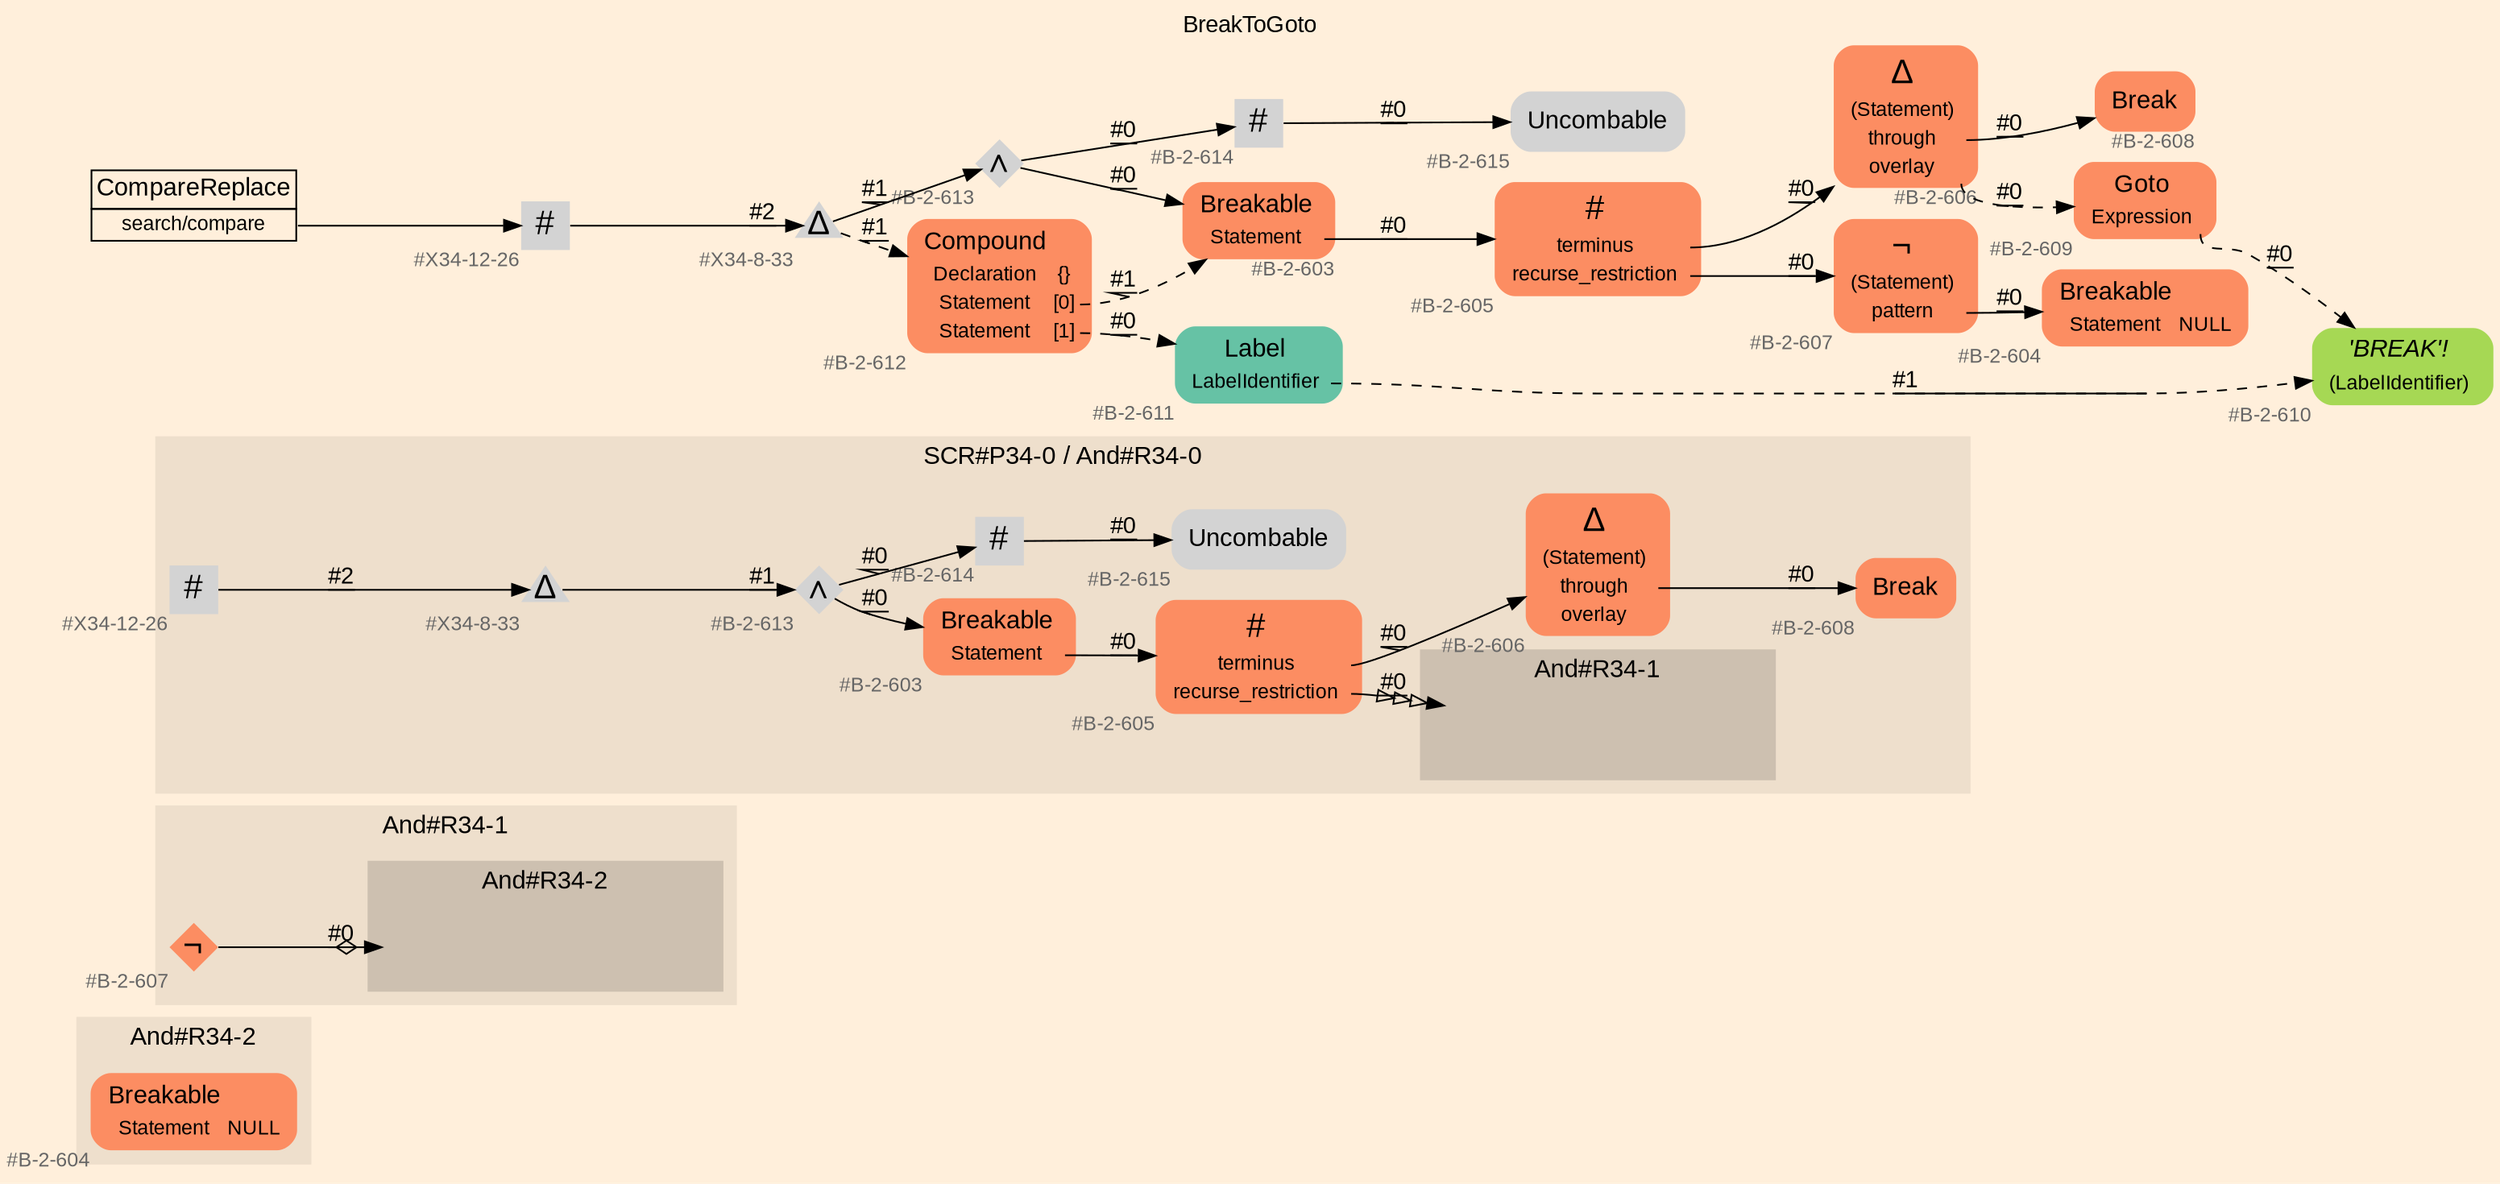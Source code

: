 digraph "BreakToGoto" {
label = "BreakToGoto"
labelloc = t
graph [
    rankdir = "LR"
    ranksep = 0.3
    bgcolor = antiquewhite1
    color = black
    fontcolor = black
    fontname = "Arial"
];
node [
    fontname = "Arial"
];
edge [
    fontname = "Arial"
];

// -------------------- figure And#R34-2 --------------------
// -------- region And#R34-2 ----------
subgraph "clusterAnd#R34-2" {
    label = "And#R34-2"
    style = "filled"
    color = antiquewhite2
    fontsize = "15"
    // -------- block And#R34-2/#B-2-604 ----------
    "And#R34-2/#B-2-604" [
        fillcolor = "/set28/2"
        xlabel = "#B-2-604"
        fontsize = "12"
        fontcolor = grey40
        shape = "plaintext"
        label = <<TABLE BORDER="0" CELLBORDER="0" CELLSPACING="0">
         <TR><TD><FONT COLOR="black" POINT-SIZE="15">Breakable</FONT></TD></TR>
         <TR><TD><FONT COLOR="black" POINT-SIZE="12">Statement</FONT></TD><TD PORT="port0"><FONT COLOR="black" POINT-SIZE="12">NULL</FONT></TD></TR>
        </TABLE>>
        style = "rounded,filled"
    ];
    
}


// -------------------- figure And#R34-1 --------------------
// -------- region And#R34-1 ----------
subgraph "clusterAnd#R34-1" {
    label = "And#R34-1"
    style = "filled"
    color = antiquewhite2
    fontsize = "15"
    // -------- block And#R34-1/#B-2-607 ----------
    "And#R34-1/#B-2-607" [
        fillcolor = "/set28/2"
        xlabel = "#B-2-607"
        fontsize = "12"
        fontcolor = grey40
        shape = "diamond"
        label = <<FONT COLOR="black" POINT-SIZE="20">¬</FONT>>
        style = "filled"
        penwidth = 0.0
        fixedsize = true
        width = 0.4
        height = 0.4
    ];
    
    // -------- region And#R34-1/And#R34-2 ----------
    subgraph "clusterAnd#R34-1/And#R34-2" {
        label = "And#R34-2"
        style = "filled"
        color = antiquewhite3
        fontsize = "15"
        // -------- block And#R34-1/And#R34-2/#B-2-604 ----------
        "And#R34-1/And#R34-2/#B-2-604" [
            fillcolor = "/set28/2"
            xlabel = "#B-2-604"
            fontsize = "12"
            fontcolor = grey40
            shape = "none"
            style = "invisible"
        ];
        
    }
    
}

"And#R34-1/#B-2-607" -> "And#R34-1/And#R34-2/#B-2-604" [
    arrowhead="normalnoneodiamond"
    label = "#0"
    decorate = true
    color = black
    fontcolor = black
];


// -------------------- figure And#R34-0 --------------------
// -------- region And#R34-0 ----------
subgraph "clusterAnd#R34-0" {
    label = "SCR#P34-0 / And#R34-0"
    style = "filled"
    color = antiquewhite2
    fontsize = "15"
    // -------- block And#R34-0/#B-2-603 ----------
    "And#R34-0/#B-2-603" [
        fillcolor = "/set28/2"
        xlabel = "#B-2-603"
        fontsize = "12"
        fontcolor = grey40
        shape = "plaintext"
        label = <<TABLE BORDER="0" CELLBORDER="0" CELLSPACING="0">
         <TR><TD><FONT COLOR="black" POINT-SIZE="15">Breakable</FONT></TD></TR>
         <TR><TD><FONT COLOR="black" POINT-SIZE="12">Statement</FONT></TD><TD PORT="port0"></TD></TR>
        </TABLE>>
        style = "rounded,filled"
    ];
    
    // -------- block And#R34-0/#X34-12-26 ----------
    "And#R34-0/#X34-12-26" [
        xlabel = "#X34-12-26"
        fontsize = "12"
        fontcolor = grey40
        shape = "square"
        label = <<FONT COLOR="black" POINT-SIZE="20">#</FONT>>
        style = "filled"
        penwidth = 0.0
        fixedsize = true
        width = 0.4
        height = 0.4
    ];
    
    // -------- block And#R34-0/#B-2-608 ----------
    "And#R34-0/#B-2-608" [
        fillcolor = "/set28/2"
        xlabel = "#B-2-608"
        fontsize = "12"
        fontcolor = grey40
        shape = "plaintext"
        label = <<TABLE BORDER="0" CELLBORDER="0" CELLSPACING="0">
         <TR><TD><FONT COLOR="black" POINT-SIZE="15">Break</FONT></TD></TR>
        </TABLE>>
        style = "rounded,filled"
    ];
    
    // -------- block And#R34-0/#B-2-615 ----------
    "And#R34-0/#B-2-615" [
        xlabel = "#B-2-615"
        fontsize = "12"
        fontcolor = grey40
        shape = "plaintext"
        label = <<TABLE BORDER="0" CELLBORDER="0" CELLSPACING="0">
         <TR><TD><FONT COLOR="black" POINT-SIZE="15">Uncombable</FONT></TD></TR>
        </TABLE>>
        style = "rounded,filled"
    ];
    
    // -------- block And#R34-0/#X34-8-33 ----------
    "And#R34-0/#X34-8-33" [
        xlabel = "#X34-8-33"
        fontsize = "12"
        fontcolor = grey40
        shape = "triangle"
        label = <<FONT COLOR="black" POINT-SIZE="20">Δ</FONT>>
        style = "filled"
        penwidth = 0.0
        fixedsize = true
        width = 0.4
        height = 0.4
    ];
    
    // -------- block And#R34-0/#B-2-614 ----------
    "And#R34-0/#B-2-614" [
        xlabel = "#B-2-614"
        fontsize = "12"
        fontcolor = grey40
        shape = "square"
        label = <<FONT COLOR="black" POINT-SIZE="20">#</FONT>>
        style = "filled"
        penwidth = 0.0
        fixedsize = true
        width = 0.4
        height = 0.4
    ];
    
    // -------- block And#R34-0/#B-2-613 ----------
    "And#R34-0/#B-2-613" [
        xlabel = "#B-2-613"
        fontsize = "12"
        fontcolor = grey40
        shape = "diamond"
        label = <<FONT COLOR="black" POINT-SIZE="20">∧</FONT>>
        style = "filled"
        penwidth = 0.0
        fixedsize = true
        width = 0.4
        height = 0.4
    ];
    
    // -------- block And#R34-0/#B-2-606 ----------
    "And#R34-0/#B-2-606" [
        fillcolor = "/set28/2"
        xlabel = "#B-2-606"
        fontsize = "12"
        fontcolor = grey40
        shape = "plaintext"
        label = <<TABLE BORDER="0" CELLBORDER="0" CELLSPACING="0">
         <TR><TD><FONT COLOR="black" POINT-SIZE="20">Δ</FONT></TD></TR>
         <TR><TD><FONT COLOR="black" POINT-SIZE="12">(Statement)</FONT></TD><TD PORT="port0"></TD></TR>
         <TR><TD><FONT COLOR="black" POINT-SIZE="12">through</FONT></TD><TD PORT="port1"></TD></TR>
         <TR><TD><FONT COLOR="black" POINT-SIZE="12">overlay</FONT></TD><TD PORT="port2"></TD></TR>
        </TABLE>>
        style = "rounded,filled"
    ];
    
    // -------- block And#R34-0/#B-2-605 ----------
    "And#R34-0/#B-2-605" [
        fillcolor = "/set28/2"
        xlabel = "#B-2-605"
        fontsize = "12"
        fontcolor = grey40
        shape = "plaintext"
        label = <<TABLE BORDER="0" CELLBORDER="0" CELLSPACING="0">
         <TR><TD><FONT COLOR="black" POINT-SIZE="20">#</FONT></TD></TR>
         <TR><TD><FONT COLOR="black" POINT-SIZE="12">terminus</FONT></TD><TD PORT="port0"></TD></TR>
         <TR><TD><FONT COLOR="black" POINT-SIZE="12">recurse_restriction</FONT></TD><TD PORT="port1"></TD></TR>
        </TABLE>>
        style = "rounded,filled"
    ];
    
    // -------- region And#R34-0/And#R34-1 ----------
    subgraph "clusterAnd#R34-0/And#R34-1" {
        label = "And#R34-1"
        style = "filled"
        color = antiquewhite3
        fontsize = "15"
        // -------- block And#R34-0/And#R34-1/#B-2-607 ----------
        "And#R34-0/And#R34-1/#B-2-607" [
            fillcolor = "/set28/2"
            xlabel = "#B-2-607"
            fontsize = "12"
            fontcolor = grey40
            shape = "none"
            style = "invisible"
        ];
        
    }
    
}

"And#R34-0/#B-2-603":port0 -> "And#R34-0/#B-2-605" [
    label = "#0"
    decorate = true
    color = black
    fontcolor = black
];

"And#R34-0/#X34-12-26" -> "And#R34-0/#X34-8-33" [
    label = "#2"
    decorate = true
    color = black
    fontcolor = black
];

"And#R34-0/#X34-8-33" -> "And#R34-0/#B-2-613" [
    label = "#1"
    decorate = true
    color = black
    fontcolor = black
];

"And#R34-0/#B-2-614" -> "And#R34-0/#B-2-615" [
    label = "#0"
    decorate = true
    color = black
    fontcolor = black
];

"And#R34-0/#B-2-613" -> "And#R34-0/#B-2-603" [
    label = "#0"
    decorate = true
    color = black
    fontcolor = black
];

"And#R34-0/#B-2-613" -> "And#R34-0/#B-2-614" [
    label = "#0"
    decorate = true
    color = black
    fontcolor = black
];

"And#R34-0/#B-2-606":port1 -> "And#R34-0/#B-2-608" [
    label = "#0"
    decorate = true
    color = black
    fontcolor = black
];

"And#R34-0/#B-2-605":port0 -> "And#R34-0/#B-2-606" [
    label = "#0"
    decorate = true
    color = black
    fontcolor = black
];

"And#R34-0/#B-2-605":port1 -> "And#R34-0/And#R34-1/#B-2-607" [
    arrowhead="normalonormalonormalonormal"
    label = "#0"
    decorate = true
    color = black
    fontcolor = black
];


// -------------------- transformation figure --------------------
// -------- block CR#X34-10-34 ----------
"CR#X34-10-34" [
    fillcolor = antiquewhite1
    fontsize = "12"
    fontcolor = grey40
    shape = "plaintext"
    label = <<TABLE BORDER="0" CELLBORDER="1" CELLSPACING="0">
     <TR><TD><FONT COLOR="black" POINT-SIZE="15">CompareReplace</FONT></TD></TR>
     <TR><TD PORT="port0"><FONT COLOR="black" POINT-SIZE="12">search/compare</FONT></TD></TR>
    </TABLE>>
    style = "filled"
    color = black
];

// -------- block #X34-12-26 ----------
"#X34-12-26" [
    xlabel = "#X34-12-26"
    fontsize = "12"
    fontcolor = grey40
    shape = "square"
    label = <<FONT COLOR="black" POINT-SIZE="20">#</FONT>>
    style = "filled"
    penwidth = 0.0
    fixedsize = true
    width = 0.4
    height = 0.4
];

// -------- block #X34-8-33 ----------
"#X34-8-33" [
    xlabel = "#X34-8-33"
    fontsize = "12"
    fontcolor = grey40
    shape = "triangle"
    label = <<FONT COLOR="black" POINT-SIZE="20">Δ</FONT>>
    style = "filled"
    penwidth = 0.0
    fixedsize = true
    width = 0.4
    height = 0.4
];

// -------- block #B-2-613 ----------
"#B-2-613" [
    xlabel = "#B-2-613"
    fontsize = "12"
    fontcolor = grey40
    shape = "diamond"
    label = <<FONT COLOR="black" POINT-SIZE="20">∧</FONT>>
    style = "filled"
    penwidth = 0.0
    fixedsize = true
    width = 0.4
    height = 0.4
];

// -------- block #B-2-603 ----------
"#B-2-603" [
    fillcolor = "/set28/2"
    xlabel = "#B-2-603"
    fontsize = "12"
    fontcolor = grey40
    shape = "plaintext"
    label = <<TABLE BORDER="0" CELLBORDER="0" CELLSPACING="0">
     <TR><TD><FONT COLOR="black" POINT-SIZE="15">Breakable</FONT></TD></TR>
     <TR><TD><FONT COLOR="black" POINT-SIZE="12">Statement</FONT></TD><TD PORT="port0"></TD></TR>
    </TABLE>>
    style = "rounded,filled"
];

// -------- block #B-2-605 ----------
"#B-2-605" [
    fillcolor = "/set28/2"
    xlabel = "#B-2-605"
    fontsize = "12"
    fontcolor = grey40
    shape = "plaintext"
    label = <<TABLE BORDER="0" CELLBORDER="0" CELLSPACING="0">
     <TR><TD><FONT COLOR="black" POINT-SIZE="20">#</FONT></TD></TR>
     <TR><TD><FONT COLOR="black" POINT-SIZE="12">terminus</FONT></TD><TD PORT="port0"></TD></TR>
     <TR><TD><FONT COLOR="black" POINT-SIZE="12">recurse_restriction</FONT></TD><TD PORT="port1"></TD></TR>
    </TABLE>>
    style = "rounded,filled"
];

// -------- block #B-2-606 ----------
"#B-2-606" [
    fillcolor = "/set28/2"
    xlabel = "#B-2-606"
    fontsize = "12"
    fontcolor = grey40
    shape = "plaintext"
    label = <<TABLE BORDER="0" CELLBORDER="0" CELLSPACING="0">
     <TR><TD><FONT COLOR="black" POINT-SIZE="20">Δ</FONT></TD></TR>
     <TR><TD><FONT COLOR="black" POINT-SIZE="12">(Statement)</FONT></TD><TD PORT="port0"></TD></TR>
     <TR><TD><FONT COLOR="black" POINT-SIZE="12">through</FONT></TD><TD PORT="port1"></TD></TR>
     <TR><TD><FONT COLOR="black" POINT-SIZE="12">overlay</FONT></TD><TD PORT="port2"></TD></TR>
    </TABLE>>
    style = "rounded,filled"
];

// -------- block #B-2-608 ----------
"#B-2-608" [
    fillcolor = "/set28/2"
    xlabel = "#B-2-608"
    fontsize = "12"
    fontcolor = grey40
    shape = "plaintext"
    label = <<TABLE BORDER="0" CELLBORDER="0" CELLSPACING="0">
     <TR><TD><FONT COLOR="black" POINT-SIZE="15">Break</FONT></TD></TR>
    </TABLE>>
    style = "rounded,filled"
];

// -------- block #B-2-609 ----------
"#B-2-609" [
    fillcolor = "/set28/2"
    xlabel = "#B-2-609"
    fontsize = "12"
    fontcolor = grey40
    shape = "plaintext"
    label = <<TABLE BORDER="0" CELLBORDER="0" CELLSPACING="0">
     <TR><TD><FONT COLOR="black" POINT-SIZE="15">Goto</FONT></TD></TR>
     <TR><TD><FONT COLOR="black" POINT-SIZE="12">Expression</FONT></TD><TD PORT="port0"></TD></TR>
    </TABLE>>
    style = "rounded,filled"
];

// -------- block #B-2-610 ----------
"#B-2-610" [
    fillcolor = "/set28/5"
    xlabel = "#B-2-610"
    fontsize = "12"
    fontcolor = grey40
    shape = "plaintext"
    label = <<TABLE BORDER="0" CELLBORDER="0" CELLSPACING="0">
     <TR><TD><FONT COLOR="black" POINT-SIZE="15"><I>'BREAK'!</I></FONT></TD></TR>
     <TR><TD><FONT COLOR="black" POINT-SIZE="12">(LabelIdentifier)</FONT></TD><TD PORT="port0"></TD></TR>
    </TABLE>>
    style = "rounded,filled"
];

// -------- block #B-2-607 ----------
"#B-2-607" [
    fillcolor = "/set28/2"
    xlabel = "#B-2-607"
    fontsize = "12"
    fontcolor = grey40
    shape = "plaintext"
    label = <<TABLE BORDER="0" CELLBORDER="0" CELLSPACING="0">
     <TR><TD><FONT COLOR="black" POINT-SIZE="20">¬</FONT></TD></TR>
     <TR><TD><FONT COLOR="black" POINT-SIZE="12">(Statement)</FONT></TD><TD PORT="port0"></TD></TR>
     <TR><TD><FONT COLOR="black" POINT-SIZE="12">pattern</FONT></TD><TD PORT="port1"></TD></TR>
    </TABLE>>
    style = "rounded,filled"
];

// -------- block #B-2-604 ----------
"#B-2-604" [
    fillcolor = "/set28/2"
    xlabel = "#B-2-604"
    fontsize = "12"
    fontcolor = grey40
    shape = "plaintext"
    label = <<TABLE BORDER="0" CELLBORDER="0" CELLSPACING="0">
     <TR><TD><FONT COLOR="black" POINT-SIZE="15">Breakable</FONT></TD></TR>
     <TR><TD><FONT COLOR="black" POINT-SIZE="12">Statement</FONT></TD><TD PORT="port0"><FONT COLOR="black" POINT-SIZE="12">NULL</FONT></TD></TR>
    </TABLE>>
    style = "rounded,filled"
];

// -------- block #B-2-614 ----------
"#B-2-614" [
    xlabel = "#B-2-614"
    fontsize = "12"
    fontcolor = grey40
    shape = "square"
    label = <<FONT COLOR="black" POINT-SIZE="20">#</FONT>>
    style = "filled"
    penwidth = 0.0
    fixedsize = true
    width = 0.4
    height = 0.4
];

// -------- block #B-2-615 ----------
"#B-2-615" [
    xlabel = "#B-2-615"
    fontsize = "12"
    fontcolor = grey40
    shape = "plaintext"
    label = <<TABLE BORDER="0" CELLBORDER="0" CELLSPACING="0">
     <TR><TD><FONT COLOR="black" POINT-SIZE="15">Uncombable</FONT></TD></TR>
    </TABLE>>
    style = "rounded,filled"
];

// -------- block #B-2-612 ----------
"#B-2-612" [
    fillcolor = "/set28/2"
    xlabel = "#B-2-612"
    fontsize = "12"
    fontcolor = grey40
    shape = "plaintext"
    label = <<TABLE BORDER="0" CELLBORDER="0" CELLSPACING="0">
     <TR><TD><FONT COLOR="black" POINT-SIZE="15">Compound</FONT></TD></TR>
     <TR><TD><FONT COLOR="black" POINT-SIZE="12">Declaration</FONT></TD><TD PORT="port0"><FONT COLOR="black" POINT-SIZE="12">{}</FONT></TD></TR>
     <TR><TD><FONT COLOR="black" POINT-SIZE="12">Statement</FONT></TD><TD PORT="port1"><FONT COLOR="black" POINT-SIZE="12">[0]</FONT></TD></TR>
     <TR><TD><FONT COLOR="black" POINT-SIZE="12">Statement</FONT></TD><TD PORT="port2"><FONT COLOR="black" POINT-SIZE="12">[1]</FONT></TD></TR>
    </TABLE>>
    style = "rounded,filled"
];

// -------- block #B-2-611 ----------
"#B-2-611" [
    fillcolor = "/set28/1"
    xlabel = "#B-2-611"
    fontsize = "12"
    fontcolor = grey40
    shape = "plaintext"
    label = <<TABLE BORDER="0" CELLBORDER="0" CELLSPACING="0">
     <TR><TD><FONT COLOR="black" POINT-SIZE="15">Label</FONT></TD></TR>
     <TR><TD><FONT COLOR="black" POINT-SIZE="12">LabelIdentifier</FONT></TD><TD PORT="port0"></TD></TR>
    </TABLE>>
    style = "rounded,filled"
];

"CR#X34-10-34":port0 -> "#X34-12-26" [
    label = ""
    decorate = true
    color = black
    fontcolor = black
];

"#X34-12-26" -> "#X34-8-33" [
    label = "#2"
    decorate = true
    color = black
    fontcolor = black
];

"#X34-8-33" -> "#B-2-613" [
    label = "#1"
    decorate = true
    color = black
    fontcolor = black
];

"#X34-8-33" -> "#B-2-612" [
    style="dashed"
    label = "#1"
    decorate = true
    color = black
    fontcolor = black
];

"#B-2-613" -> "#B-2-603" [
    label = "#0"
    decorate = true
    color = black
    fontcolor = black
];

"#B-2-613" -> "#B-2-614" [
    label = "#0"
    decorate = true
    color = black
    fontcolor = black
];

"#B-2-603":port0 -> "#B-2-605" [
    label = "#0"
    decorate = true
    color = black
    fontcolor = black
];

"#B-2-605":port0 -> "#B-2-606" [
    label = "#0"
    decorate = true
    color = black
    fontcolor = black
];

"#B-2-605":port1 -> "#B-2-607" [
    label = "#0"
    decorate = true
    color = black
    fontcolor = black
];

"#B-2-606":port1 -> "#B-2-608" [
    label = "#0"
    decorate = true
    color = black
    fontcolor = black
];

"#B-2-606":port2 -> "#B-2-609" [
    style="dashed"
    label = "#0"
    decorate = true
    color = black
    fontcolor = black
];

"#B-2-609":port0 -> "#B-2-610" [
    style="dashed"
    label = "#0"
    decorate = true
    color = black
    fontcolor = black
];

"#B-2-607":port1 -> "#B-2-604" [
    label = "#0"
    decorate = true
    color = black
    fontcolor = black
];

"#B-2-614" -> "#B-2-615" [
    label = "#0"
    decorate = true
    color = black
    fontcolor = black
];

"#B-2-612":port1 -> "#B-2-603" [
    style="dashed"
    label = "#1"
    decorate = true
    color = black
    fontcolor = black
];

"#B-2-612":port2 -> "#B-2-611" [
    style="dashed"
    label = "#0"
    decorate = true
    color = black
    fontcolor = black
];

"#B-2-611":port0 -> "#B-2-610" [
    style="dashed"
    label = "#1"
    decorate = true
    color = black
    fontcolor = black
];


}
